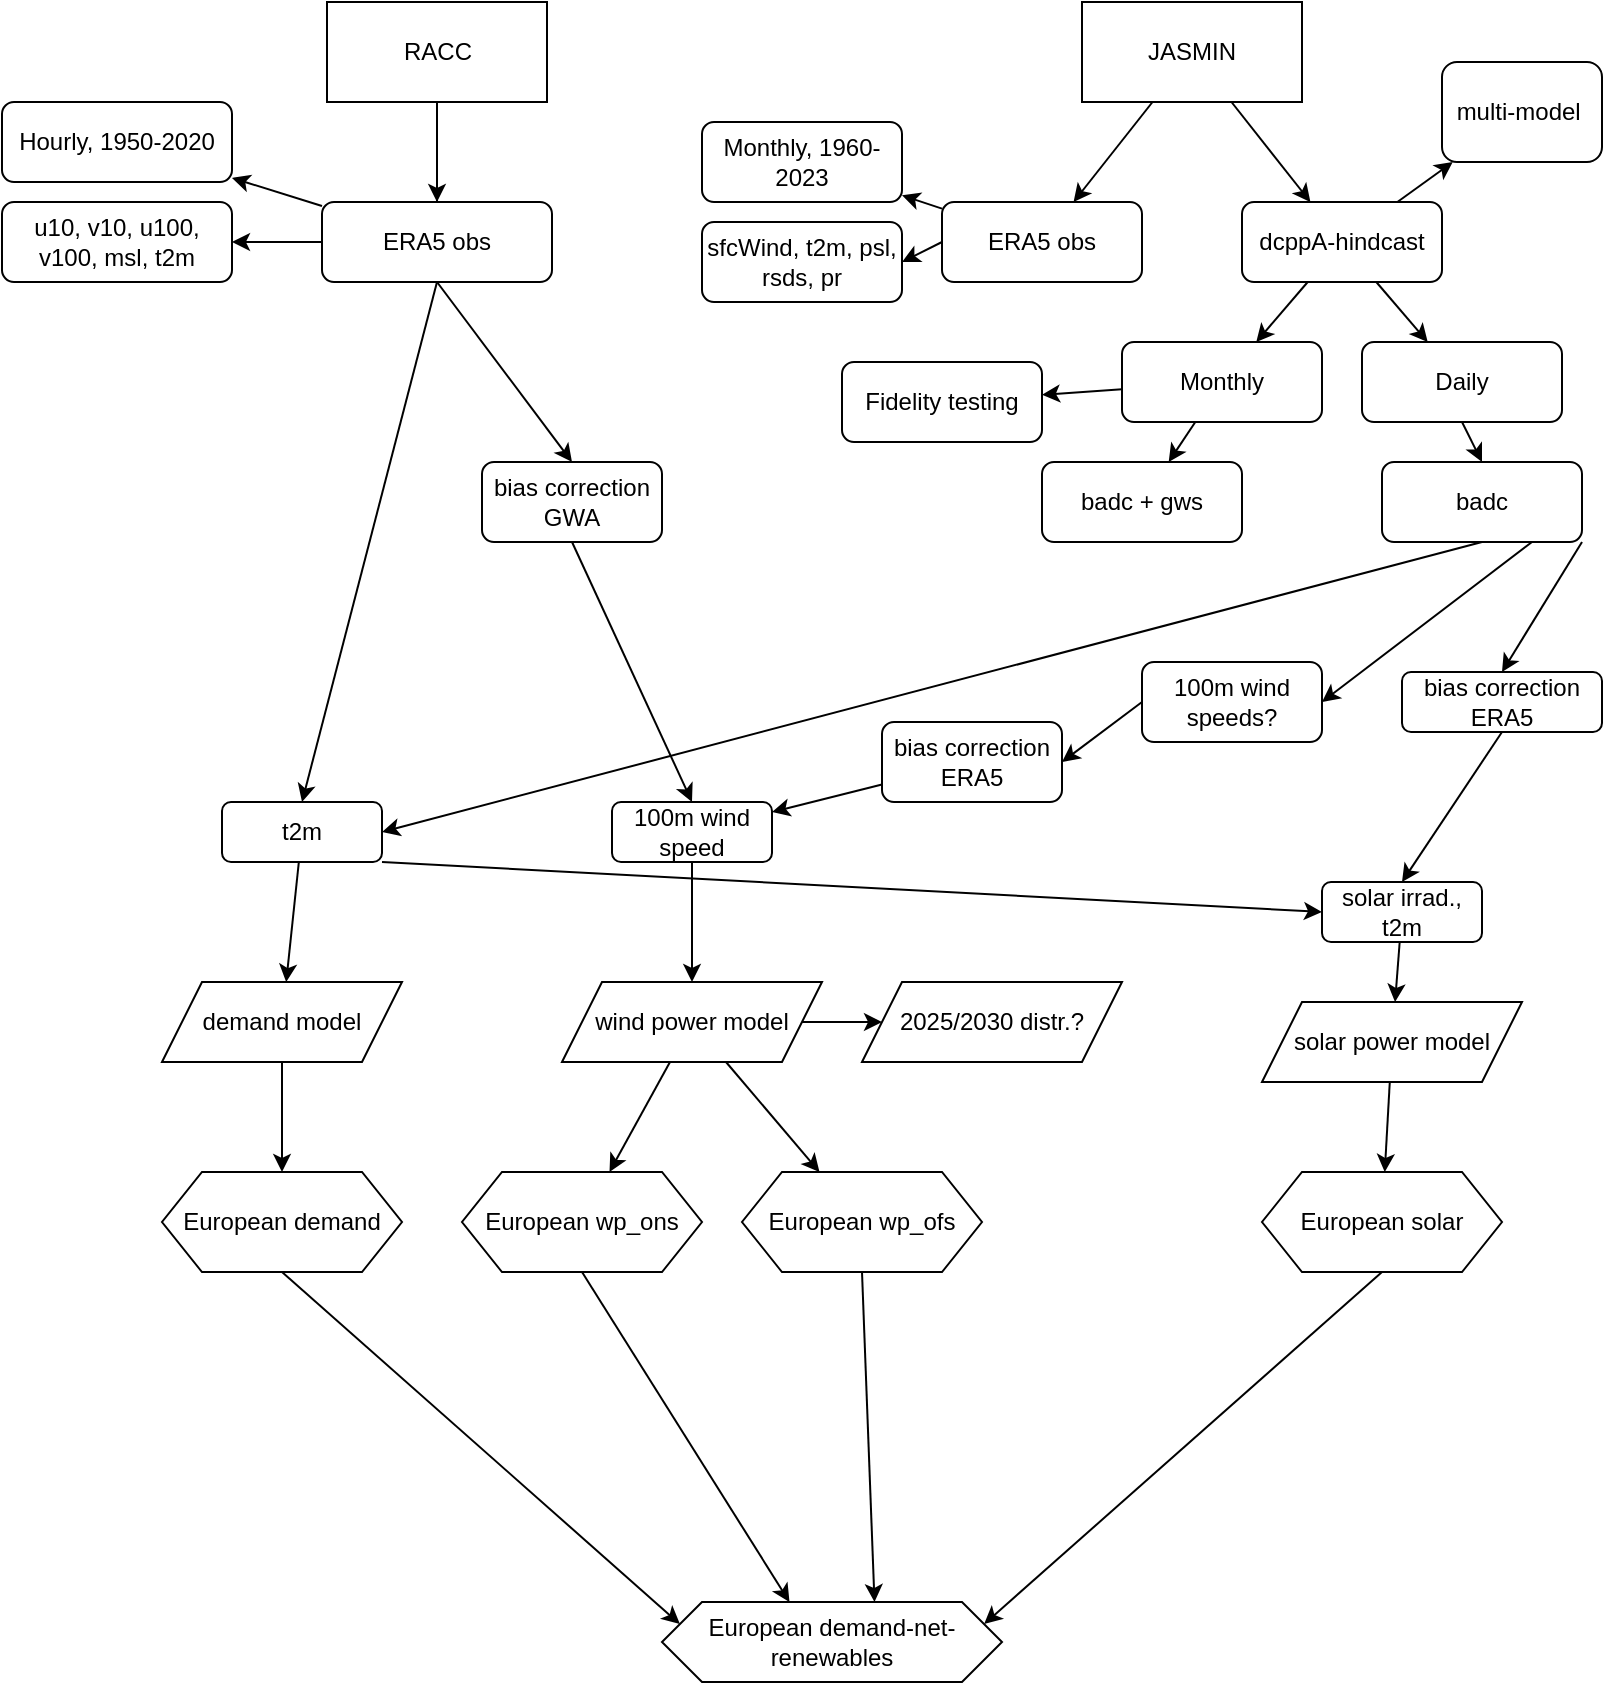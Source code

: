 <mxfile>
    <diagram id="c_QSx4r0xDKbKNJQLwzW" name="Page-1">
        <mxGraphModel dx="1370" dy="779" grid="1" gridSize="10" guides="1" tooltips="1" connect="1" arrows="1" fold="1" page="1" pageScale="1" pageWidth="850" pageHeight="1100" math="0" shadow="0">
            <root>
                <mxCell id="0"/>
                <mxCell id="1" parent="0"/>
                <mxCell id="5" value="" style="edgeStyle=none;html=1;" edge="1" parent="1" source="2" target="4">
                    <mxGeometry relative="1" as="geometry"/>
                </mxCell>
                <mxCell id="10" value="" style="edgeStyle=none;html=1;" edge="1" parent="1" source="2">
                    <mxGeometry relative="1" as="geometry">
                        <mxPoint x="257.5" y="170" as="targetPoint"/>
                    </mxGeometry>
                </mxCell>
                <mxCell id="2" value="RACC" style="rounded=0;whiteSpace=wrap;html=1;" vertex="1" parent="1">
                    <mxGeometry x="202.5" y="40" width="110" height="50" as="geometry"/>
                </mxCell>
                <mxCell id="20" value="" style="edgeStyle=none;html=1;" edge="1" parent="1" source="3" target="15">
                    <mxGeometry relative="1" as="geometry"/>
                </mxCell>
                <mxCell id="22" value="" style="edgeStyle=none;html=1;" edge="1" parent="1" source="3" target="21">
                    <mxGeometry relative="1" as="geometry"/>
                </mxCell>
                <mxCell id="3" value="JASMIN" style="rounded=0;whiteSpace=wrap;html=1;" vertex="1" parent="1">
                    <mxGeometry x="580" y="40" width="110" height="50" as="geometry"/>
                </mxCell>
                <mxCell id="11" value="" style="edgeStyle=none;html=1;" edge="1" parent="1" source="4" target="6">
                    <mxGeometry relative="1" as="geometry"/>
                </mxCell>
                <mxCell id="13" value="" style="edgeStyle=none;html=1;" edge="1" parent="1" source="4" target="12">
                    <mxGeometry relative="1" as="geometry"/>
                </mxCell>
                <mxCell id="35" style="edgeStyle=none;html=1;exitX=0.5;exitY=1;exitDx=0;exitDy=0;entryX=0.5;entryY=0;entryDx=0;entryDy=0;" edge="1" parent="1" source="4" target="34">
                    <mxGeometry relative="1" as="geometry"/>
                </mxCell>
                <mxCell id="44" style="edgeStyle=none;html=1;exitX=0.5;exitY=1;exitDx=0;exitDy=0;entryX=0.5;entryY=0;entryDx=0;entryDy=0;" edge="1" parent="1" source="4" target="43">
                    <mxGeometry relative="1" as="geometry"/>
                </mxCell>
                <mxCell id="4" value="ERA5 obs" style="rounded=1;whiteSpace=wrap;html=1;" vertex="1" parent="1">
                    <mxGeometry x="200" y="140" width="115" height="40" as="geometry"/>
                </mxCell>
                <mxCell id="6" value="u10, v10, u100, v100, msl, t2m" style="rounded=1;whiteSpace=wrap;html=1;" vertex="1" parent="1">
                    <mxGeometry x="40" y="140" width="115" height="40" as="geometry"/>
                </mxCell>
                <mxCell id="12" value="Hourly, 1950-2020" style="rounded=1;whiteSpace=wrap;html=1;" vertex="1" parent="1">
                    <mxGeometry x="40" y="90" width="115" height="40" as="geometry"/>
                </mxCell>
                <mxCell id="17" value="" style="edgeStyle=none;html=1;" edge="1" parent="1" source="15" target="16">
                    <mxGeometry relative="1" as="geometry"/>
                </mxCell>
                <mxCell id="19" style="edgeStyle=none;html=1;exitX=0;exitY=0.5;exitDx=0;exitDy=0;entryX=1;entryY=0.5;entryDx=0;entryDy=0;" edge="1" parent="1" source="15" target="18">
                    <mxGeometry relative="1" as="geometry"/>
                </mxCell>
                <mxCell id="15" value="ERA5 obs" style="rounded=1;whiteSpace=wrap;html=1;" vertex="1" parent="1">
                    <mxGeometry x="510" y="140" width="100" height="40" as="geometry"/>
                </mxCell>
                <mxCell id="16" value="Monthly, 1960-2023" style="rounded=1;whiteSpace=wrap;html=1;" vertex="1" parent="1">
                    <mxGeometry x="390" y="100" width="100" height="40" as="geometry"/>
                </mxCell>
                <mxCell id="18" value="sfcWind, t2m, psl, rsds, pr" style="rounded=1;whiteSpace=wrap;html=1;" vertex="1" parent="1">
                    <mxGeometry x="390" y="150" width="100" height="40" as="geometry"/>
                </mxCell>
                <mxCell id="24" value="" style="edgeStyle=none;html=1;" edge="1" parent="1" source="21" target="23">
                    <mxGeometry relative="1" as="geometry"/>
                </mxCell>
                <mxCell id="26" value="" style="edgeStyle=none;html=1;" edge="1" parent="1" source="21" target="25">
                    <mxGeometry relative="1" as="geometry"/>
                </mxCell>
                <mxCell id="39" value="" style="edgeStyle=none;html=1;" edge="1" parent="1" source="21" target="38">
                    <mxGeometry relative="1" as="geometry"/>
                </mxCell>
                <mxCell id="21" value="dcppA-hindcast" style="rounded=1;whiteSpace=wrap;html=1;" vertex="1" parent="1">
                    <mxGeometry x="660" y="140" width="100" height="40" as="geometry"/>
                </mxCell>
                <mxCell id="28" value="" style="edgeStyle=none;html=1;" edge="1" parent="1" source="23" target="27">
                    <mxGeometry relative="1" as="geometry"/>
                </mxCell>
                <mxCell id="41" value="" style="edgeStyle=none;html=1;" edge="1" parent="1" source="23" target="40">
                    <mxGeometry relative="1" as="geometry"/>
                </mxCell>
                <mxCell id="23" value="Monthly" style="rounded=1;whiteSpace=wrap;html=1;" vertex="1" parent="1">
                    <mxGeometry x="600" y="210" width="100" height="40" as="geometry"/>
                </mxCell>
                <mxCell id="30" style="edgeStyle=none;html=1;exitX=0.5;exitY=1;exitDx=0;exitDy=0;entryX=0.5;entryY=0;entryDx=0;entryDy=0;" edge="1" parent="1" source="25" target="29">
                    <mxGeometry relative="1" as="geometry"/>
                </mxCell>
                <mxCell id="25" value="Daily" style="rounded=1;whiteSpace=wrap;html=1;" vertex="1" parent="1">
                    <mxGeometry x="720" y="210" width="100" height="40" as="geometry"/>
                </mxCell>
                <mxCell id="27" value="badc + gws" style="rounded=1;whiteSpace=wrap;html=1;" vertex="1" parent="1">
                    <mxGeometry x="560" y="270" width="100" height="40" as="geometry"/>
                </mxCell>
                <mxCell id="36" style="edgeStyle=none;html=1;exitX=0.5;exitY=1;exitDx=0;exitDy=0;entryX=1;entryY=0.5;entryDx=0;entryDy=0;" edge="1" parent="1" source="29" target="34">
                    <mxGeometry relative="1" as="geometry"/>
                </mxCell>
                <mxCell id="57" style="edgeStyle=none;html=1;exitX=0.75;exitY=1;exitDx=0;exitDy=0;entryX=1;entryY=0.5;entryDx=0;entryDy=0;" edge="1" parent="1" source="29" target="56">
                    <mxGeometry relative="1" as="geometry"/>
                </mxCell>
                <mxCell id="61" style="edgeStyle=none;html=1;exitX=1;exitY=1;exitDx=0;exitDy=0;entryX=0.5;entryY=0;entryDx=0;entryDy=0;" edge="1" parent="1" source="29" target="62">
                    <mxGeometry relative="1" as="geometry">
                        <mxPoint x="790" y="370" as="targetPoint"/>
                    </mxGeometry>
                </mxCell>
                <mxCell id="29" value="badc" style="rounded=1;whiteSpace=wrap;html=1;" vertex="1" parent="1">
                    <mxGeometry x="730" y="270" width="100" height="40" as="geometry"/>
                </mxCell>
                <mxCell id="33" value="" style="edgeStyle=none;html=1;" edge="1" parent="1" source="31" target="32">
                    <mxGeometry relative="1" as="geometry"/>
                </mxCell>
                <mxCell id="31" value="demand model" style="shape=parallelogram;perimeter=parallelogramPerimeter;whiteSpace=wrap;html=1;fixedSize=1;" vertex="1" parent="1">
                    <mxGeometry x="120" y="530" width="120" height="40" as="geometry"/>
                </mxCell>
                <mxCell id="70" style="edgeStyle=none;html=1;exitX=0.5;exitY=1;exitDx=0;exitDy=0;entryX=0;entryY=0.25;entryDx=0;entryDy=0;" edge="1" parent="1" source="32" target="69">
                    <mxGeometry relative="1" as="geometry"/>
                </mxCell>
                <mxCell id="32" value="European demand" style="shape=hexagon;perimeter=hexagonPerimeter2;whiteSpace=wrap;html=1;fixedSize=1;" vertex="1" parent="1">
                    <mxGeometry x="120" y="625" width="120" height="50" as="geometry"/>
                </mxCell>
                <mxCell id="37" value="" style="edgeStyle=none;html=1;" edge="1" parent="1" source="34" target="31">
                    <mxGeometry relative="1" as="geometry"/>
                </mxCell>
                <mxCell id="64" style="edgeStyle=none;html=1;exitX=1;exitY=1;exitDx=0;exitDy=0;entryX=0;entryY=0.5;entryDx=0;entryDy=0;" edge="1" parent="1" source="34" target="60">
                    <mxGeometry relative="1" as="geometry"/>
                </mxCell>
                <mxCell id="34" value="t2m" style="rounded=1;whiteSpace=wrap;html=1;" vertex="1" parent="1">
                    <mxGeometry x="150" y="440" width="80" height="30" as="geometry"/>
                </mxCell>
                <mxCell id="38" value="multi-model&amp;nbsp;" style="whiteSpace=wrap;html=1;rounded=1;" vertex="1" parent="1">
                    <mxGeometry x="760" y="70" width="80" height="50" as="geometry"/>
                </mxCell>
                <mxCell id="40" value="Fidelity testing" style="rounded=1;whiteSpace=wrap;html=1;" vertex="1" parent="1">
                    <mxGeometry x="460" y="220" width="100" height="40" as="geometry"/>
                </mxCell>
                <mxCell id="50" value="" style="edgeStyle=none;html=1;" edge="1" parent="1" source="42" target="46">
                    <mxGeometry relative="1" as="geometry"/>
                </mxCell>
                <mxCell id="42" value="100m wind speed" style="rounded=1;whiteSpace=wrap;html=1;" vertex="1" parent="1">
                    <mxGeometry x="345" y="440" width="80" height="30" as="geometry"/>
                </mxCell>
                <mxCell id="45" style="edgeStyle=none;html=1;exitX=0.5;exitY=1;exitDx=0;exitDy=0;entryX=0.5;entryY=0;entryDx=0;entryDy=0;" edge="1" parent="1" source="43" target="42">
                    <mxGeometry relative="1" as="geometry"/>
                </mxCell>
                <mxCell id="43" value="bias correction GWA" style="rounded=1;whiteSpace=wrap;html=1;" vertex="1" parent="1">
                    <mxGeometry x="280" y="270" width="90" height="40" as="geometry"/>
                </mxCell>
                <mxCell id="48" value="" style="edgeStyle=none;html=1;" edge="1" parent="1" source="46" target="47">
                    <mxGeometry relative="1" as="geometry"/>
                </mxCell>
                <mxCell id="52" value="" style="edgeStyle=none;html=1;" edge="1" parent="1" source="46" target="51">
                    <mxGeometry relative="1" as="geometry"/>
                </mxCell>
                <mxCell id="54" value="" style="edgeStyle=none;html=1;" edge="1" parent="1" source="46" target="53">
                    <mxGeometry relative="1" as="geometry"/>
                </mxCell>
                <mxCell id="46" value="wind power model" style="shape=parallelogram;perimeter=parallelogramPerimeter;whiteSpace=wrap;html=1;fixedSize=1;" vertex="1" parent="1">
                    <mxGeometry x="320" y="530" width="130" height="40" as="geometry"/>
                </mxCell>
                <mxCell id="47" value="2025/2030 distr.?" style="shape=parallelogram;perimeter=parallelogramPerimeter;whiteSpace=wrap;html=1;fixedSize=1;" vertex="1" parent="1">
                    <mxGeometry x="470" y="530" width="130" height="40" as="geometry"/>
                </mxCell>
                <mxCell id="71" style="edgeStyle=none;html=1;exitX=0.5;exitY=1;exitDx=0;exitDy=0;entryX=0.375;entryY=0;entryDx=0;entryDy=0;" edge="1" parent="1" source="51" target="69">
                    <mxGeometry relative="1" as="geometry"/>
                </mxCell>
                <mxCell id="51" value="European wp_ons" style="shape=hexagon;perimeter=hexagonPerimeter2;whiteSpace=wrap;html=1;fixedSize=1;" vertex="1" parent="1">
                    <mxGeometry x="270" y="625" width="120" height="50" as="geometry"/>
                </mxCell>
                <mxCell id="72" style="edgeStyle=none;html=1;exitX=0.5;exitY=1;exitDx=0;exitDy=0;entryX=0.625;entryY=0;entryDx=0;entryDy=0;" edge="1" parent="1" source="53" target="69">
                    <mxGeometry relative="1" as="geometry"/>
                </mxCell>
                <mxCell id="53" value="European wp_ofs" style="shape=hexagon;perimeter=hexagonPerimeter2;whiteSpace=wrap;html=1;fixedSize=1;" vertex="1" parent="1">
                    <mxGeometry x="410" y="625" width="120" height="50" as="geometry"/>
                </mxCell>
                <mxCell id="59" value="" style="edgeStyle=none;html=1;" edge="1" parent="1" source="55" target="42">
                    <mxGeometry relative="1" as="geometry"/>
                </mxCell>
                <mxCell id="55" value="bias correction ERA5" style="rounded=1;whiteSpace=wrap;html=1;" vertex="1" parent="1">
                    <mxGeometry x="480" y="400" width="90" height="40" as="geometry"/>
                </mxCell>
                <mxCell id="58" style="edgeStyle=none;html=1;exitX=0;exitY=0.5;exitDx=0;exitDy=0;entryX=1;entryY=0.5;entryDx=0;entryDy=0;" edge="1" parent="1" source="56" target="55">
                    <mxGeometry relative="1" as="geometry"/>
                </mxCell>
                <mxCell id="56" value="100m wind speeds?" style="rounded=1;whiteSpace=wrap;html=1;" vertex="1" parent="1">
                    <mxGeometry x="610" y="370" width="90" height="40" as="geometry"/>
                </mxCell>
                <mxCell id="66" value="" style="edgeStyle=none;html=1;" edge="1" parent="1" source="60" target="65">
                    <mxGeometry relative="1" as="geometry"/>
                </mxCell>
                <mxCell id="60" value="solar irrad., t2m" style="rounded=1;whiteSpace=wrap;html=1;" vertex="1" parent="1">
                    <mxGeometry x="700" y="480" width="80" height="30" as="geometry"/>
                </mxCell>
                <mxCell id="63" style="edgeStyle=none;html=1;exitX=0.5;exitY=1;exitDx=0;exitDy=0;entryX=0.5;entryY=0;entryDx=0;entryDy=0;" edge="1" parent="1" source="62" target="60">
                    <mxGeometry relative="1" as="geometry"/>
                </mxCell>
                <mxCell id="62" value="bias correction ERA5" style="rounded=1;whiteSpace=wrap;html=1;" vertex="1" parent="1">
                    <mxGeometry x="740" y="375" width="100" height="30" as="geometry"/>
                </mxCell>
                <mxCell id="68" value="" style="edgeStyle=none;html=1;" edge="1" parent="1" source="65" target="67">
                    <mxGeometry relative="1" as="geometry"/>
                </mxCell>
                <mxCell id="65" value="solar power model" style="shape=parallelogram;perimeter=parallelogramPerimeter;whiteSpace=wrap;html=1;fixedSize=1;" vertex="1" parent="1">
                    <mxGeometry x="670" y="540" width="130" height="40" as="geometry"/>
                </mxCell>
                <mxCell id="73" style="edgeStyle=none;html=1;exitX=0.5;exitY=1;exitDx=0;exitDy=0;entryX=1;entryY=0.25;entryDx=0;entryDy=0;" edge="1" parent="1" source="67" target="69">
                    <mxGeometry relative="1" as="geometry"/>
                </mxCell>
                <mxCell id="67" value="European solar" style="shape=hexagon;perimeter=hexagonPerimeter2;whiteSpace=wrap;html=1;fixedSize=1;" vertex="1" parent="1">
                    <mxGeometry x="670" y="625" width="120" height="50" as="geometry"/>
                </mxCell>
                <mxCell id="69" value="European demand-net-renewables" style="shape=hexagon;perimeter=hexagonPerimeter2;whiteSpace=wrap;html=1;fixedSize=1;" vertex="1" parent="1">
                    <mxGeometry x="370" y="840" width="170" height="40" as="geometry"/>
                </mxCell>
            </root>
        </mxGraphModel>
    </diagram>
</mxfile>